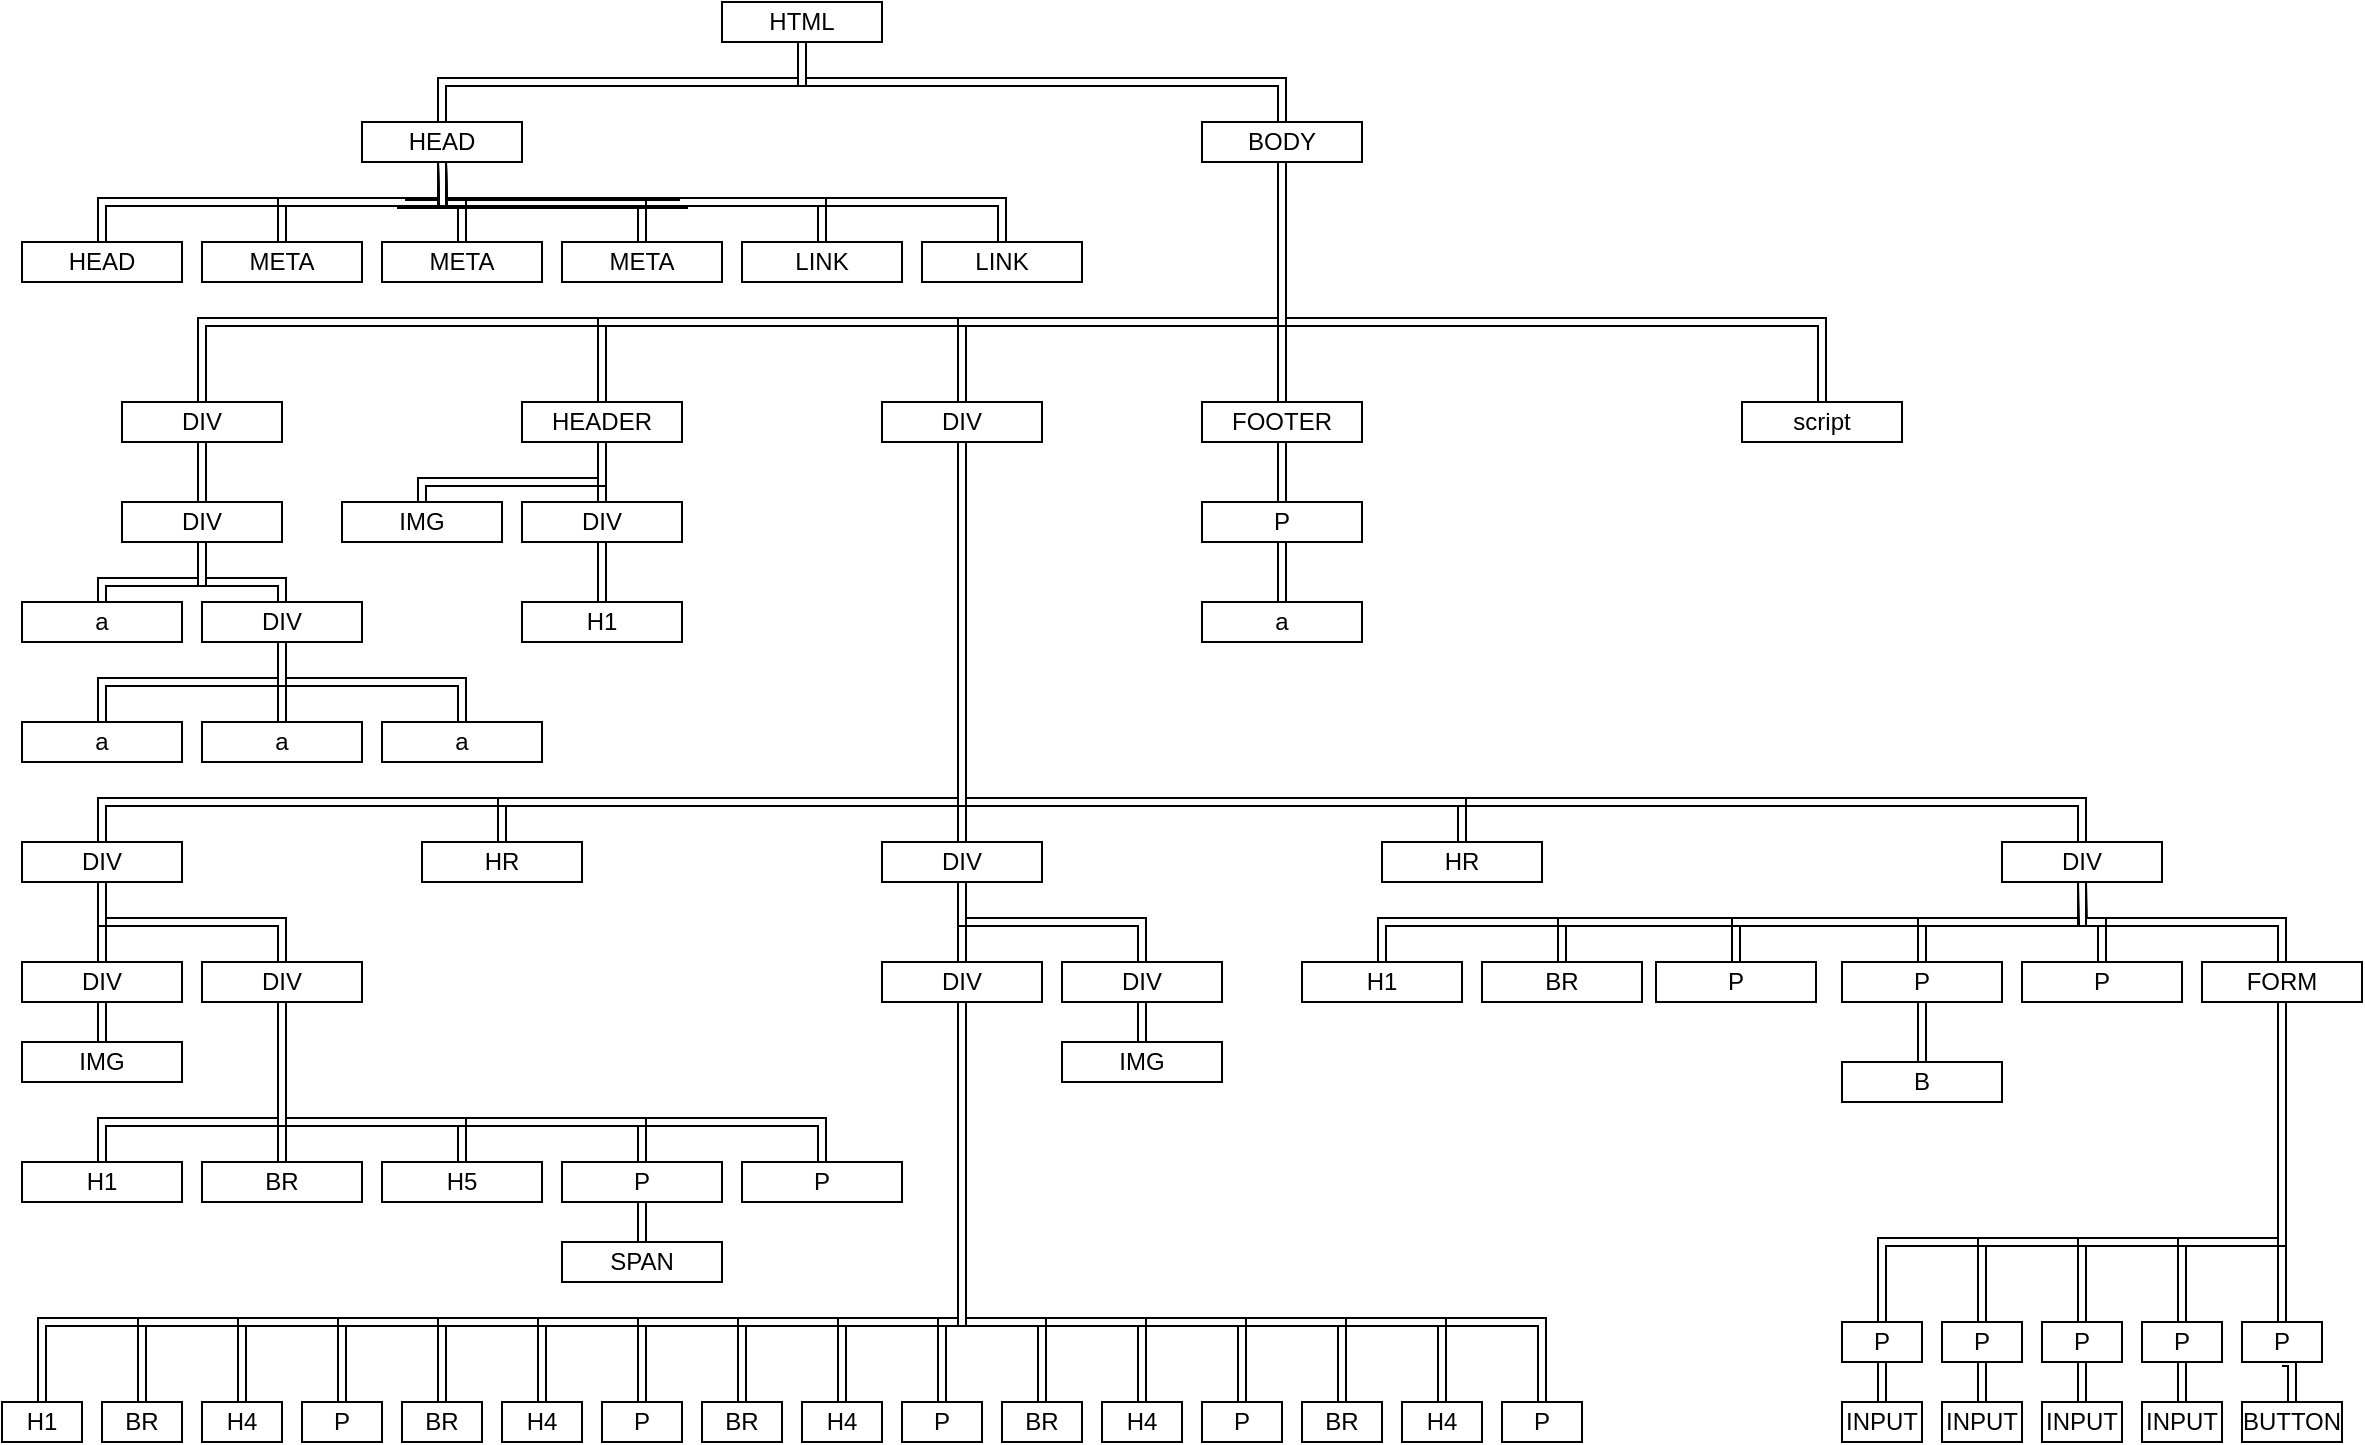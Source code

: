 <mxfile version="20.3.3" type="github">
  <diagram id="prtHgNgQTEPvFCAcTncT" name="Page-1">
    <mxGraphModel dx="1182" dy="732" grid="1" gridSize="10" guides="1" tooltips="1" connect="1" arrows="1" fold="1" page="1" pageScale="1" pageWidth="827" pageHeight="1169" math="0" shadow="0">
      <root>
        <mxCell id="0" />
        <mxCell id="1" parent="0" />
        <mxCell id="AfduvXCLg51XsXEQA9db-1" value="HTML" style="rounded=0;whiteSpace=wrap;html=1;" vertex="1" parent="1">
          <mxGeometry x="360" y="20" width="80" height="20" as="geometry" />
        </mxCell>
        <mxCell id="AfduvXCLg51XsXEQA9db-19" style="edgeStyle=orthogonalEdgeStyle;shape=link;rounded=0;orthogonalLoop=1;jettySize=auto;html=1;exitX=0.5;exitY=1;exitDx=0;exitDy=0;entryX=0.5;entryY=0;entryDx=0;entryDy=0;" edge="1" parent="1" source="AfduvXCLg51XsXEQA9db-2" target="AfduvXCLg51XsXEQA9db-4">
          <mxGeometry relative="1" as="geometry" />
        </mxCell>
        <mxCell id="AfduvXCLg51XsXEQA9db-51" style="edgeStyle=orthogonalEdgeStyle;shape=link;rounded=0;orthogonalLoop=1;jettySize=auto;html=1;exitX=0.5;exitY=0;exitDx=0;exitDy=0;entryX=0.5;entryY=1;entryDx=0;entryDy=0;" edge="1" parent="1" source="AfduvXCLg51XsXEQA9db-2" target="AfduvXCLg51XsXEQA9db-1">
          <mxGeometry relative="1" as="geometry" />
        </mxCell>
        <mxCell id="AfduvXCLg51XsXEQA9db-2" value="HEAD" style="rounded=0;whiteSpace=wrap;html=1;" vertex="1" parent="1">
          <mxGeometry x="180" y="80" width="80" height="20" as="geometry" />
        </mxCell>
        <mxCell id="AfduvXCLg51XsXEQA9db-52" style="edgeStyle=orthogonalEdgeStyle;shape=link;rounded=0;orthogonalLoop=1;jettySize=auto;html=1;entryX=0.5;entryY=1;entryDx=0;entryDy=0;" edge="1" parent="1" source="AfduvXCLg51XsXEQA9db-3" target="AfduvXCLg51XsXEQA9db-1">
          <mxGeometry relative="1" as="geometry">
            <Array as="points">
              <mxPoint x="640" y="60" />
              <mxPoint x="400" y="60" />
            </Array>
          </mxGeometry>
        </mxCell>
        <mxCell id="AfduvXCLg51XsXEQA9db-3" value="BODY" style="rounded=0;whiteSpace=wrap;html=1;" vertex="1" parent="1">
          <mxGeometry x="600" y="80" width="80" height="20" as="geometry" />
        </mxCell>
        <mxCell id="AfduvXCLg51XsXEQA9db-4" value="HEAD" style="rounded=0;whiteSpace=wrap;html=1;" vertex="1" parent="1">
          <mxGeometry x="10" y="140" width="80" height="20" as="geometry" />
        </mxCell>
        <mxCell id="AfduvXCLg51XsXEQA9db-20" style="edgeStyle=orthogonalEdgeStyle;shape=link;rounded=0;orthogonalLoop=1;jettySize=auto;html=1;exitX=0.5;exitY=0;exitDx=0;exitDy=0;" edge="1" parent="1" source="AfduvXCLg51XsXEQA9db-5">
          <mxGeometry relative="1" as="geometry">
            <mxPoint x="220" y="100" as="targetPoint" />
          </mxGeometry>
        </mxCell>
        <mxCell id="AfduvXCLg51XsXEQA9db-5" value="META" style="rounded=0;whiteSpace=wrap;html=1;" vertex="1" parent="1">
          <mxGeometry x="100" y="140" width="80" height="20" as="geometry" />
        </mxCell>
        <mxCell id="AfduvXCLg51XsXEQA9db-21" style="edgeStyle=orthogonalEdgeStyle;shape=link;rounded=0;orthogonalLoop=1;jettySize=auto;html=1;exitX=0.5;exitY=0;exitDx=0;exitDy=0;" edge="1" parent="1" source="AfduvXCLg51XsXEQA9db-6">
          <mxGeometry relative="1" as="geometry">
            <mxPoint x="220" y="100" as="targetPoint" />
          </mxGeometry>
        </mxCell>
        <mxCell id="AfduvXCLg51XsXEQA9db-6" value="META" style="rounded=0;whiteSpace=wrap;html=1;" vertex="1" parent="1">
          <mxGeometry x="190" y="140" width="80" height="20" as="geometry" />
        </mxCell>
        <mxCell id="AfduvXCLg51XsXEQA9db-22" style="edgeStyle=orthogonalEdgeStyle;shape=link;rounded=0;orthogonalLoop=1;jettySize=auto;html=1;entryX=0.5;entryY=1;entryDx=0;entryDy=0;" edge="1" parent="1" source="AfduvXCLg51XsXEQA9db-8" target="AfduvXCLg51XsXEQA9db-2">
          <mxGeometry relative="1" as="geometry">
            <Array as="points">
              <mxPoint x="320" y="120" />
              <mxPoint x="220" y="120" />
            </Array>
          </mxGeometry>
        </mxCell>
        <mxCell id="AfduvXCLg51XsXEQA9db-8" value="META" style="rounded=0;whiteSpace=wrap;html=1;" vertex="1" parent="1">
          <mxGeometry x="280" y="140" width="80" height="20" as="geometry" />
        </mxCell>
        <mxCell id="AfduvXCLg51XsXEQA9db-23" style="edgeStyle=orthogonalEdgeStyle;shape=link;rounded=0;orthogonalLoop=1;jettySize=auto;html=1;" edge="1" parent="1" source="AfduvXCLg51XsXEQA9db-9">
          <mxGeometry relative="1" as="geometry">
            <mxPoint x="220" y="100" as="targetPoint" />
            <Array as="points">
              <mxPoint x="410" y="120" />
              <mxPoint x="220" y="120" />
            </Array>
          </mxGeometry>
        </mxCell>
        <mxCell id="AfduvXCLg51XsXEQA9db-9" value="LINK" style="rounded=0;whiteSpace=wrap;html=1;" vertex="1" parent="1">
          <mxGeometry x="370" y="140" width="80" height="20" as="geometry" />
        </mxCell>
        <mxCell id="AfduvXCLg51XsXEQA9db-24" style="edgeStyle=orthogonalEdgeStyle;shape=link;rounded=0;orthogonalLoop=1;jettySize=auto;html=1;exitX=0.5;exitY=0;exitDx=0;exitDy=0;" edge="1" parent="1" source="AfduvXCLg51XsXEQA9db-10">
          <mxGeometry relative="1" as="geometry">
            <mxPoint x="220" y="100" as="targetPoint" />
          </mxGeometry>
        </mxCell>
        <mxCell id="AfduvXCLg51XsXEQA9db-10" value="LINK" style="rounded=0;whiteSpace=wrap;html=1;" vertex="1" parent="1">
          <mxGeometry x="460" y="140" width="80" height="20" as="geometry" />
        </mxCell>
        <mxCell id="AfduvXCLg51XsXEQA9db-35" style="edgeStyle=orthogonalEdgeStyle;shape=link;rounded=0;orthogonalLoop=1;jettySize=auto;html=1;" edge="1" parent="1" source="AfduvXCLg51XsXEQA9db-25" target="AfduvXCLg51XsXEQA9db-30">
          <mxGeometry relative="1" as="geometry" />
        </mxCell>
        <mxCell id="AfduvXCLg51XsXEQA9db-41" style="edgeStyle=orthogonalEdgeStyle;shape=link;rounded=0;orthogonalLoop=1;jettySize=auto;html=1;exitX=0.5;exitY=0;exitDx=0;exitDy=0;entryX=0.5;entryY=1;entryDx=0;entryDy=0;" edge="1" parent="1" source="AfduvXCLg51XsXEQA9db-25" target="AfduvXCLg51XsXEQA9db-3">
          <mxGeometry relative="1" as="geometry">
            <Array as="points">
              <mxPoint x="100" y="180" />
              <mxPoint x="640" y="180" />
            </Array>
          </mxGeometry>
        </mxCell>
        <mxCell id="AfduvXCLg51XsXEQA9db-25" value="DIV" style="rounded=0;whiteSpace=wrap;html=1;" vertex="1" parent="1">
          <mxGeometry x="60" y="220" width="80" height="20" as="geometry" />
        </mxCell>
        <mxCell id="AfduvXCLg51XsXEQA9db-47" style="edgeStyle=orthogonalEdgeStyle;shape=link;rounded=0;orthogonalLoop=1;jettySize=auto;html=1;" edge="1" parent="1" source="AfduvXCLg51XsXEQA9db-26" target="AfduvXCLg51XsXEQA9db-43">
          <mxGeometry relative="1" as="geometry" />
        </mxCell>
        <mxCell id="AfduvXCLg51XsXEQA9db-50" style="edgeStyle=orthogonalEdgeStyle;shape=link;rounded=0;orthogonalLoop=1;jettySize=auto;html=1;entryX=0.5;entryY=1;entryDx=0;entryDy=0;" edge="1" parent="1" source="AfduvXCLg51XsXEQA9db-26" target="AfduvXCLg51XsXEQA9db-3">
          <mxGeometry relative="1" as="geometry">
            <Array as="points">
              <mxPoint x="300" y="180" />
              <mxPoint x="640" y="180" />
            </Array>
          </mxGeometry>
        </mxCell>
        <mxCell id="AfduvXCLg51XsXEQA9db-26" value="HEADER" style="rounded=0;whiteSpace=wrap;html=1;" vertex="1" parent="1">
          <mxGeometry x="260" y="220" width="80" height="20" as="geometry" />
        </mxCell>
        <mxCell id="AfduvXCLg51XsXEQA9db-66" style="edgeStyle=orthogonalEdgeStyle;shape=link;rounded=0;orthogonalLoop=1;jettySize=auto;html=1;entryX=0.5;entryY=1;entryDx=0;entryDy=0;" edge="1" parent="1" source="AfduvXCLg51XsXEQA9db-27" target="AfduvXCLg51XsXEQA9db-3">
          <mxGeometry relative="1" as="geometry">
            <Array as="points">
              <mxPoint x="480" y="180" />
              <mxPoint x="640" y="180" />
            </Array>
          </mxGeometry>
        </mxCell>
        <mxCell id="AfduvXCLg51XsXEQA9db-27" value="DIV" style="rounded=0;whiteSpace=wrap;html=1;" vertex="1" parent="1">
          <mxGeometry x="440" y="220" width="80" height="20" as="geometry" />
        </mxCell>
        <mxCell id="AfduvXCLg51XsXEQA9db-61" value="" style="edgeStyle=orthogonalEdgeStyle;shape=link;rounded=0;orthogonalLoop=1;jettySize=auto;html=1;entryX=0.5;entryY=0;entryDx=0;entryDy=0;" edge="1" parent="1" source="AfduvXCLg51XsXEQA9db-28" target="AfduvXCLg51XsXEQA9db-55">
          <mxGeometry relative="1" as="geometry" />
        </mxCell>
        <mxCell id="AfduvXCLg51XsXEQA9db-64" style="edgeStyle=orthogonalEdgeStyle;shape=link;rounded=0;orthogonalLoop=1;jettySize=auto;html=1;exitX=0.5;exitY=0;exitDx=0;exitDy=0;entryX=0.5;entryY=1;entryDx=0;entryDy=0;" edge="1" parent="1" source="AfduvXCLg51XsXEQA9db-28" target="AfduvXCLg51XsXEQA9db-3">
          <mxGeometry relative="1" as="geometry">
            <Array as="points">
              <mxPoint x="640" y="200" />
              <mxPoint x="640" y="200" />
            </Array>
          </mxGeometry>
        </mxCell>
        <mxCell id="AfduvXCLg51XsXEQA9db-28" value="FOOTER" style="rounded=0;whiteSpace=wrap;html=1;" vertex="1" parent="1">
          <mxGeometry x="600" y="220" width="80" height="20" as="geometry" />
        </mxCell>
        <mxCell id="AfduvXCLg51XsXEQA9db-29" value="a" style="rounded=0;whiteSpace=wrap;html=1;" vertex="1" parent="1">
          <mxGeometry x="10" y="320" width="80" height="20" as="geometry" />
        </mxCell>
        <mxCell id="AfduvXCLg51XsXEQA9db-36" style="edgeStyle=orthogonalEdgeStyle;shape=link;rounded=0;orthogonalLoop=1;jettySize=auto;html=1;entryX=0.5;entryY=0;entryDx=0;entryDy=0;" edge="1" parent="1" source="AfduvXCLg51XsXEQA9db-30" target="AfduvXCLg51XsXEQA9db-29">
          <mxGeometry relative="1" as="geometry" />
        </mxCell>
        <mxCell id="AfduvXCLg51XsXEQA9db-30" value="DIV" style="rounded=0;whiteSpace=wrap;html=1;" vertex="1" parent="1">
          <mxGeometry x="60" y="270" width="80" height="20" as="geometry" />
        </mxCell>
        <mxCell id="AfduvXCLg51XsXEQA9db-39" style="edgeStyle=orthogonalEdgeStyle;shape=link;rounded=0;orthogonalLoop=1;jettySize=auto;html=1;exitX=0.5;exitY=0;exitDx=0;exitDy=0;entryX=0.5;entryY=1;entryDx=0;entryDy=0;" edge="1" parent="1" source="AfduvXCLg51XsXEQA9db-31" target="AfduvXCLg51XsXEQA9db-32">
          <mxGeometry relative="1" as="geometry" />
        </mxCell>
        <mxCell id="AfduvXCLg51XsXEQA9db-31" value="a" style="rounded=0;whiteSpace=wrap;html=1;" vertex="1" parent="1">
          <mxGeometry x="10" y="380" width="80" height="20" as="geometry" />
        </mxCell>
        <mxCell id="AfduvXCLg51XsXEQA9db-37" style="edgeStyle=orthogonalEdgeStyle;shape=link;rounded=0;orthogonalLoop=1;jettySize=auto;html=1;exitX=0.5;exitY=0;exitDx=0;exitDy=0;entryX=0.5;entryY=1;entryDx=0;entryDy=0;" edge="1" parent="1" source="AfduvXCLg51XsXEQA9db-32" target="AfduvXCLg51XsXEQA9db-30">
          <mxGeometry relative="1" as="geometry">
            <Array as="points">
              <mxPoint x="140" y="310" />
              <mxPoint x="100" y="310" />
            </Array>
          </mxGeometry>
        </mxCell>
        <mxCell id="AfduvXCLg51XsXEQA9db-38" style="edgeStyle=orthogonalEdgeStyle;shape=link;rounded=0;orthogonalLoop=1;jettySize=auto;html=1;exitX=0.5;exitY=1;exitDx=0;exitDy=0;entryX=0.5;entryY=0;entryDx=0;entryDy=0;" edge="1" parent="1" source="AfduvXCLg51XsXEQA9db-32" target="AfduvXCLg51XsXEQA9db-34">
          <mxGeometry relative="1" as="geometry" />
        </mxCell>
        <mxCell id="AfduvXCLg51XsXEQA9db-32" value="DIV" style="rounded=0;whiteSpace=wrap;html=1;" vertex="1" parent="1">
          <mxGeometry x="100" y="320" width="80" height="20" as="geometry" />
        </mxCell>
        <mxCell id="AfduvXCLg51XsXEQA9db-40" style="edgeStyle=orthogonalEdgeStyle;shape=link;rounded=0;orthogonalLoop=1;jettySize=auto;html=1;entryX=0.5;entryY=1;entryDx=0;entryDy=0;" edge="1" parent="1" source="AfduvXCLg51XsXEQA9db-33" target="AfduvXCLg51XsXEQA9db-32">
          <mxGeometry relative="1" as="geometry">
            <Array as="points">
              <mxPoint x="230" y="360" />
              <mxPoint x="140" y="360" />
            </Array>
          </mxGeometry>
        </mxCell>
        <mxCell id="AfduvXCLg51XsXEQA9db-33" value="a" style="rounded=0;whiteSpace=wrap;html=1;" vertex="1" parent="1">
          <mxGeometry x="190" y="380" width="80" height="20" as="geometry" />
        </mxCell>
        <mxCell id="AfduvXCLg51XsXEQA9db-34" value="a" style="rounded=0;whiteSpace=wrap;html=1;" vertex="1" parent="1">
          <mxGeometry x="100" y="380" width="80" height="20" as="geometry" />
        </mxCell>
        <mxCell id="AfduvXCLg51XsXEQA9db-48" style="edgeStyle=orthogonalEdgeStyle;shape=link;rounded=0;orthogonalLoop=1;jettySize=auto;html=1;entryX=0.5;entryY=1;entryDx=0;entryDy=0;" edge="1" parent="1" source="AfduvXCLg51XsXEQA9db-42" target="AfduvXCLg51XsXEQA9db-26">
          <mxGeometry relative="1" as="geometry">
            <Array as="points">
              <mxPoint x="210" y="260" />
              <mxPoint x="300" y="260" />
            </Array>
          </mxGeometry>
        </mxCell>
        <mxCell id="AfduvXCLg51XsXEQA9db-42" value="IMG" style="rounded=0;whiteSpace=wrap;html=1;" vertex="1" parent="1">
          <mxGeometry x="170" y="270" width="80" height="20" as="geometry" />
        </mxCell>
        <mxCell id="AfduvXCLg51XsXEQA9db-49" style="edgeStyle=orthogonalEdgeStyle;shape=link;rounded=0;orthogonalLoop=1;jettySize=auto;html=1;" edge="1" parent="1" source="AfduvXCLg51XsXEQA9db-43" target="AfduvXCLg51XsXEQA9db-44">
          <mxGeometry relative="1" as="geometry" />
        </mxCell>
        <mxCell id="AfduvXCLg51XsXEQA9db-43" value="DIV" style="rounded=0;whiteSpace=wrap;html=1;" vertex="1" parent="1">
          <mxGeometry x="260" y="270" width="80" height="20" as="geometry" />
        </mxCell>
        <mxCell id="AfduvXCLg51XsXEQA9db-44" value="H1" style="rounded=0;whiteSpace=wrap;html=1;" vertex="1" parent="1">
          <mxGeometry x="260" y="320" width="80" height="20" as="geometry" />
        </mxCell>
        <mxCell id="AfduvXCLg51XsXEQA9db-78" style="edgeStyle=orthogonalEdgeStyle;shape=link;rounded=0;orthogonalLoop=1;jettySize=auto;html=1;entryX=0.5;entryY=0;entryDx=0;entryDy=0;" edge="1" parent="1" source="AfduvXCLg51XsXEQA9db-53" target="AfduvXCLg51XsXEQA9db-70">
          <mxGeometry relative="1" as="geometry" />
        </mxCell>
        <mxCell id="AfduvXCLg51XsXEQA9db-85" style="edgeStyle=orthogonalEdgeStyle;shape=link;rounded=0;orthogonalLoop=1;jettySize=auto;html=1;exitX=0.5;exitY=0;exitDx=0;exitDy=0;entryX=0.5;entryY=1;entryDx=0;entryDy=0;" edge="1" parent="1" source="AfduvXCLg51XsXEQA9db-53" target="AfduvXCLg51XsXEQA9db-27">
          <mxGeometry relative="1" as="geometry">
            <Array as="points">
              <mxPoint x="50" y="420" />
              <mxPoint x="480" y="420" />
            </Array>
          </mxGeometry>
        </mxCell>
        <mxCell id="AfduvXCLg51XsXEQA9db-53" value="DIV" style="rounded=0;whiteSpace=wrap;html=1;" vertex="1" parent="1">
          <mxGeometry x="10" y="440" width="80" height="20" as="geometry" />
        </mxCell>
        <mxCell id="AfduvXCLg51XsXEQA9db-93" style="edgeStyle=orthogonalEdgeStyle;shape=link;rounded=0;orthogonalLoop=1;jettySize=auto;html=1;entryX=0.5;entryY=1;entryDx=0;entryDy=0;" edge="1" parent="1" source="AfduvXCLg51XsXEQA9db-54" target="AfduvXCLg51XsXEQA9db-27">
          <mxGeometry relative="1" as="geometry">
            <Array as="points">
              <mxPoint x="480" y="340" />
              <mxPoint x="480" y="340" />
            </Array>
          </mxGeometry>
        </mxCell>
        <mxCell id="AfduvXCLg51XsXEQA9db-141" style="edgeStyle=orthogonalEdgeStyle;shape=link;rounded=0;orthogonalLoop=1;jettySize=auto;html=1;exitX=0.5;exitY=1;exitDx=0;exitDy=0;entryX=0.5;entryY=0;entryDx=0;entryDy=0;" edge="1" parent="1" source="AfduvXCLg51XsXEQA9db-54" target="AfduvXCLg51XsXEQA9db-100">
          <mxGeometry relative="1" as="geometry" />
        </mxCell>
        <mxCell id="AfduvXCLg51XsXEQA9db-54" value="DIV" style="rounded=0;whiteSpace=wrap;html=1;" vertex="1" parent="1">
          <mxGeometry x="440" y="440" width="80" height="20" as="geometry" />
        </mxCell>
        <mxCell id="AfduvXCLg51XsXEQA9db-63" style="edgeStyle=orthogonalEdgeStyle;shape=link;rounded=0;orthogonalLoop=1;jettySize=auto;html=1;entryX=0.5;entryY=0;entryDx=0;entryDy=0;" edge="1" parent="1" source="AfduvXCLg51XsXEQA9db-55" target="AfduvXCLg51XsXEQA9db-56">
          <mxGeometry relative="1" as="geometry" />
        </mxCell>
        <mxCell id="AfduvXCLg51XsXEQA9db-55" value="P" style="rounded=0;whiteSpace=wrap;html=1;" vertex="1" parent="1">
          <mxGeometry x="600" y="270" width="80" height="20" as="geometry" />
        </mxCell>
        <mxCell id="AfduvXCLg51XsXEQA9db-56" value="a" style="rounded=0;whiteSpace=wrap;html=1;" vertex="1" parent="1">
          <mxGeometry x="600" y="320" width="80" height="20" as="geometry" />
        </mxCell>
        <mxCell id="AfduvXCLg51XsXEQA9db-65" style="edgeStyle=orthogonalEdgeStyle;shape=link;rounded=0;orthogonalLoop=1;jettySize=auto;html=1;exitX=0.5;exitY=0;exitDx=0;exitDy=0;entryX=0.5;entryY=1;entryDx=0;entryDy=0;" edge="1" parent="1" source="AfduvXCLg51XsXEQA9db-57" target="AfduvXCLg51XsXEQA9db-3">
          <mxGeometry relative="1" as="geometry">
            <Array as="points">
              <mxPoint x="910" y="180" />
              <mxPoint x="640" y="180" />
            </Array>
          </mxGeometry>
        </mxCell>
        <mxCell id="AfduvXCLg51XsXEQA9db-57" value="script" style="rounded=0;whiteSpace=wrap;html=1;" vertex="1" parent="1">
          <mxGeometry x="870" y="220" width="80" height="20" as="geometry" />
        </mxCell>
        <mxCell id="AfduvXCLg51XsXEQA9db-121" style="edgeStyle=orthogonalEdgeStyle;shape=link;rounded=0;orthogonalLoop=1;jettySize=auto;html=1;entryX=0.5;entryY=1;entryDx=0;entryDy=0;" edge="1" parent="1" source="AfduvXCLg51XsXEQA9db-67" target="AfduvXCLg51XsXEQA9db-27">
          <mxGeometry relative="1" as="geometry">
            <Array as="points">
              <mxPoint x="1040" y="420" />
              <mxPoint x="480" y="420" />
            </Array>
          </mxGeometry>
        </mxCell>
        <mxCell id="AfduvXCLg51XsXEQA9db-67" value="DIV" style="rounded=0;whiteSpace=wrap;html=1;" vertex="1" parent="1">
          <mxGeometry x="1000" y="440" width="80" height="20" as="geometry" />
        </mxCell>
        <mxCell id="AfduvXCLg51XsXEQA9db-120" style="edgeStyle=orthogonalEdgeStyle;shape=link;rounded=0;orthogonalLoop=1;jettySize=auto;html=1;entryX=0.5;entryY=1;entryDx=0;entryDy=0;" edge="1" parent="1" source="AfduvXCLg51XsXEQA9db-68" target="AfduvXCLg51XsXEQA9db-27">
          <mxGeometry relative="1" as="geometry">
            <Array as="points">
              <mxPoint x="730" y="420" />
              <mxPoint x="480" y="420" />
            </Array>
          </mxGeometry>
        </mxCell>
        <mxCell id="AfduvXCLg51XsXEQA9db-68" value="HR" style="rounded=0;whiteSpace=wrap;html=1;" vertex="1" parent="1">
          <mxGeometry x="690" y="440" width="80" height="20" as="geometry" />
        </mxCell>
        <mxCell id="AfduvXCLg51XsXEQA9db-92" style="edgeStyle=orthogonalEdgeStyle;shape=link;rounded=0;orthogonalLoop=1;jettySize=auto;html=1;entryX=0.5;entryY=1;entryDx=0;entryDy=0;" edge="1" parent="1" source="AfduvXCLg51XsXEQA9db-69" target="AfduvXCLg51XsXEQA9db-27">
          <mxGeometry relative="1" as="geometry">
            <Array as="points">
              <mxPoint x="250" y="420" />
              <mxPoint x="480" y="420" />
            </Array>
          </mxGeometry>
        </mxCell>
        <mxCell id="AfduvXCLg51XsXEQA9db-69" value="HR" style="rounded=0;whiteSpace=wrap;html=1;" vertex="1" parent="1">
          <mxGeometry x="210" y="440" width="80" height="20" as="geometry" />
        </mxCell>
        <mxCell id="AfduvXCLg51XsXEQA9db-79" style="edgeStyle=orthogonalEdgeStyle;shape=link;rounded=0;orthogonalLoop=1;jettySize=auto;html=1;entryX=0.5;entryY=0;entryDx=0;entryDy=0;" edge="1" parent="1" source="AfduvXCLg51XsXEQA9db-70" target="AfduvXCLg51XsXEQA9db-75">
          <mxGeometry relative="1" as="geometry" />
        </mxCell>
        <mxCell id="AfduvXCLg51XsXEQA9db-70" value="DIV" style="rounded=0;whiteSpace=wrap;html=1;" vertex="1" parent="1">
          <mxGeometry x="10" y="500" width="80" height="20" as="geometry" />
        </mxCell>
        <mxCell id="AfduvXCLg51XsXEQA9db-82" style="edgeStyle=orthogonalEdgeStyle;shape=link;rounded=0;orthogonalLoop=1;jettySize=auto;html=1;exitX=0.5;exitY=0;exitDx=0;exitDy=0;entryX=0.5;entryY=1;entryDx=0;entryDy=0;" edge="1" parent="1" source="AfduvXCLg51XsXEQA9db-71" target="AfduvXCLg51XsXEQA9db-53">
          <mxGeometry relative="1" as="geometry" />
        </mxCell>
        <mxCell id="AfduvXCLg51XsXEQA9db-71" value="DIV" style="rounded=0;whiteSpace=wrap;html=1;" vertex="1" parent="1">
          <mxGeometry x="100" y="500" width="80" height="20" as="geometry" />
        </mxCell>
        <mxCell id="AfduvXCLg51XsXEQA9db-87" style="edgeStyle=orthogonalEdgeStyle;shape=link;rounded=0;orthogonalLoop=1;jettySize=auto;html=1;exitX=0.5;exitY=0;exitDx=0;exitDy=0;entryX=0.5;entryY=1;entryDx=0;entryDy=0;" edge="1" parent="1" source="AfduvXCLg51XsXEQA9db-72" target="AfduvXCLg51XsXEQA9db-71">
          <mxGeometry relative="1" as="geometry" />
        </mxCell>
        <mxCell id="AfduvXCLg51XsXEQA9db-72" value="BR" style="rounded=0;whiteSpace=wrap;html=1;" vertex="1" parent="1">
          <mxGeometry x="100" y="600" width="80" height="20" as="geometry" />
        </mxCell>
        <mxCell id="AfduvXCLg51XsXEQA9db-88" style="edgeStyle=orthogonalEdgeStyle;shape=link;rounded=0;orthogonalLoop=1;jettySize=auto;html=1;" edge="1" parent="1" source="AfduvXCLg51XsXEQA9db-73">
          <mxGeometry relative="1" as="geometry">
            <mxPoint x="140" y="520" as="targetPoint" />
            <Array as="points">
              <mxPoint x="230" y="580" />
              <mxPoint x="140" y="580" />
            </Array>
          </mxGeometry>
        </mxCell>
        <mxCell id="AfduvXCLg51XsXEQA9db-73" value="H5" style="rounded=0;whiteSpace=wrap;html=1;" vertex="1" parent="1">
          <mxGeometry x="190" y="600" width="80" height="20" as="geometry" />
        </mxCell>
        <mxCell id="AfduvXCLg51XsXEQA9db-89" style="edgeStyle=orthogonalEdgeStyle;shape=link;rounded=0;orthogonalLoop=1;jettySize=auto;html=1;" edge="1" parent="1" source="AfduvXCLg51XsXEQA9db-74">
          <mxGeometry relative="1" as="geometry">
            <mxPoint x="140" y="520" as="targetPoint" />
            <Array as="points">
              <mxPoint x="320" y="580" />
              <mxPoint x="140" y="580" />
            </Array>
          </mxGeometry>
        </mxCell>
        <mxCell id="AfduvXCLg51XsXEQA9db-91" style="edgeStyle=orthogonalEdgeStyle;shape=link;rounded=0;orthogonalLoop=1;jettySize=auto;html=1;exitX=0.5;exitY=1;exitDx=0;exitDy=0;entryX=0.5;entryY=0;entryDx=0;entryDy=0;" edge="1" parent="1" source="AfduvXCLg51XsXEQA9db-74" target="AfduvXCLg51XsXEQA9db-84">
          <mxGeometry relative="1" as="geometry" />
        </mxCell>
        <mxCell id="AfduvXCLg51XsXEQA9db-74" value="P" style="rounded=0;whiteSpace=wrap;html=1;" vertex="1" parent="1">
          <mxGeometry x="280" y="600" width="80" height="20" as="geometry" />
        </mxCell>
        <mxCell id="AfduvXCLg51XsXEQA9db-75" value="IMG&lt;span style=&quot;color: rgba(0, 0, 0, 0); font-family: monospace; font-size: 0px; text-align: start;&quot;&gt;%3CmxGraphModel%3E%3Croot%3E%3CmxCell%20id%3D%220%22%2F%3E%3CmxCell%20id%3D%221%22%20parent%3D%220%22%2F%3E%3CmxCell%20id%3D%222%22%20value%3D%22DIV%22%20style%3D%22rounded%3D0%3BwhiteSpace%3Dwrap%3Bhtml%3D1%3B%22%20vertex%3D%221%22%20parent%3D%221%22%3E%3CmxGeometry%20x%3D%2210%22%20y%3D%22520%22%20width%3D%2280%22%20height%3D%2220%22%20as%3D%22geometry%22%2F%3E%3C%2FmxCell%3E%3C%2Froot%3E%3C%2FmxGraphModel%3E&lt;/span&gt;" style="rounded=0;whiteSpace=wrap;html=1;" vertex="1" parent="1">
          <mxGeometry x="10" y="540" width="80" height="20" as="geometry" />
        </mxCell>
        <mxCell id="AfduvXCLg51XsXEQA9db-86" style="edgeStyle=orthogonalEdgeStyle;shape=link;rounded=0;orthogonalLoop=1;jettySize=auto;html=1;entryX=0.5;entryY=1;entryDx=0;entryDy=0;" edge="1" parent="1" source="AfduvXCLg51XsXEQA9db-76" target="AfduvXCLg51XsXEQA9db-71">
          <mxGeometry relative="1" as="geometry">
            <Array as="points">
              <mxPoint x="50" y="580" />
              <mxPoint x="140" y="580" />
            </Array>
          </mxGeometry>
        </mxCell>
        <mxCell id="AfduvXCLg51XsXEQA9db-76" value="H1" style="rounded=0;whiteSpace=wrap;html=1;" vertex="1" parent="1">
          <mxGeometry x="10" y="600" width="80" height="20" as="geometry" />
        </mxCell>
        <mxCell id="AfduvXCLg51XsXEQA9db-81" style="edgeStyle=orthogonalEdgeStyle;shape=link;rounded=0;orthogonalLoop=1;jettySize=auto;html=1;exitX=0.5;exitY=1;exitDx=0;exitDy=0;" edge="1" parent="1" source="AfduvXCLg51XsXEQA9db-71" target="AfduvXCLg51XsXEQA9db-71">
          <mxGeometry relative="1" as="geometry" />
        </mxCell>
        <mxCell id="AfduvXCLg51XsXEQA9db-90" style="edgeStyle=orthogonalEdgeStyle;shape=link;rounded=0;orthogonalLoop=1;jettySize=auto;html=1;entryX=0.5;entryY=1;entryDx=0;entryDy=0;" edge="1" parent="1" source="AfduvXCLg51XsXEQA9db-83" target="AfduvXCLg51XsXEQA9db-71">
          <mxGeometry relative="1" as="geometry">
            <Array as="points">
              <mxPoint x="410" y="580" />
              <mxPoint x="140" y="580" />
            </Array>
          </mxGeometry>
        </mxCell>
        <mxCell id="AfduvXCLg51XsXEQA9db-83" value="P" style="rounded=0;whiteSpace=wrap;html=1;" vertex="1" parent="1">
          <mxGeometry x="370" y="600" width="80" height="20" as="geometry" />
        </mxCell>
        <mxCell id="AfduvXCLg51XsXEQA9db-84" value="SPAN" style="rounded=0;whiteSpace=wrap;html=1;" vertex="1" parent="1">
          <mxGeometry x="280" y="640" width="80" height="20" as="geometry" />
        </mxCell>
        <mxCell id="AfduvXCLg51XsXEQA9db-123" style="edgeStyle=orthogonalEdgeStyle;shape=link;rounded=0;orthogonalLoop=1;jettySize=auto;html=1;exitX=0.5;exitY=0;exitDx=0;exitDy=0;entryX=0.5;entryY=1;entryDx=0;entryDy=0;" edge="1" parent="1" source="AfduvXCLg51XsXEQA9db-94" target="AfduvXCLg51XsXEQA9db-100">
          <mxGeometry relative="1" as="geometry">
            <Array as="points">
              <mxPoint x="20" y="680" />
              <mxPoint x="480" y="680" />
            </Array>
          </mxGeometry>
        </mxCell>
        <mxCell id="AfduvXCLg51XsXEQA9db-94" value="H1" style="rounded=0;whiteSpace=wrap;html=1;" vertex="1" parent="1">
          <mxGeometry y="720" width="40" height="20" as="geometry" />
        </mxCell>
        <mxCell id="AfduvXCLg51XsXEQA9db-142" style="edgeStyle=orthogonalEdgeStyle;shape=link;rounded=0;orthogonalLoop=1;jettySize=auto;html=1;entryX=0.5;entryY=1;entryDx=0;entryDy=0;" edge="1" parent="1" source="AfduvXCLg51XsXEQA9db-99" target="AfduvXCLg51XsXEQA9db-54">
          <mxGeometry relative="1" as="geometry">
            <Array as="points">
              <mxPoint x="570" y="480" />
              <mxPoint x="480" y="480" />
            </Array>
          </mxGeometry>
        </mxCell>
        <mxCell id="AfduvXCLg51XsXEQA9db-99" value="DIV" style="rounded=0;whiteSpace=wrap;html=1;" vertex="1" parent="1">
          <mxGeometry x="530" y="500" width="80" height="20" as="geometry" />
        </mxCell>
        <mxCell id="AfduvXCLg51XsXEQA9db-100" value="DIV" style="rounded=0;whiteSpace=wrap;html=1;" vertex="1" parent="1">
          <mxGeometry x="440" y="500" width="80" height="20" as="geometry" />
        </mxCell>
        <mxCell id="AfduvXCLg51XsXEQA9db-140" style="edgeStyle=orthogonalEdgeStyle;shape=link;rounded=0;orthogonalLoop=1;jettySize=auto;html=1;exitX=0.5;exitY=0;exitDx=0;exitDy=0;entryX=0.5;entryY=1;entryDx=0;entryDy=0;" edge="1" parent="1" source="AfduvXCLg51XsXEQA9db-101" target="AfduvXCLg51XsXEQA9db-99">
          <mxGeometry relative="1" as="geometry" />
        </mxCell>
        <mxCell id="AfduvXCLg51XsXEQA9db-101" value="IMG" style="rounded=0;whiteSpace=wrap;html=1;" vertex="1" parent="1">
          <mxGeometry x="530" y="540" width="80" height="20" as="geometry" />
        </mxCell>
        <mxCell id="AfduvXCLg51XsXEQA9db-138" style="edgeStyle=orthogonalEdgeStyle;shape=link;rounded=0;orthogonalLoop=1;jettySize=auto;html=1;" edge="1" parent="1" source="AfduvXCLg51XsXEQA9db-102">
          <mxGeometry relative="1" as="geometry">
            <mxPoint x="480" y="520" as="targetPoint" />
            <Array as="points">
              <mxPoint x="720" y="680" />
              <mxPoint x="480" y="680" />
            </Array>
          </mxGeometry>
        </mxCell>
        <mxCell id="AfduvXCLg51XsXEQA9db-102" value="H4" style="rounded=0;whiteSpace=wrap;html=1;" vertex="1" parent="1">
          <mxGeometry x="700" y="720" width="40" height="20" as="geometry" />
        </mxCell>
        <mxCell id="AfduvXCLg51XsXEQA9db-124" style="edgeStyle=orthogonalEdgeStyle;shape=link;rounded=0;orthogonalLoop=1;jettySize=auto;html=1;exitX=0.5;exitY=0;exitDx=0;exitDy=0;entryX=0.5;entryY=1;entryDx=0;entryDy=0;" edge="1" parent="1" source="AfduvXCLg51XsXEQA9db-103" target="AfduvXCLg51XsXEQA9db-100">
          <mxGeometry relative="1" as="geometry">
            <mxPoint x="70" y="680" as="targetPoint" />
            <Array as="points">
              <mxPoint x="70" y="680" />
              <mxPoint x="480" y="680" />
            </Array>
          </mxGeometry>
        </mxCell>
        <mxCell id="AfduvXCLg51XsXEQA9db-103" value="BR" style="rounded=0;whiteSpace=wrap;html=1;" vertex="1" parent="1">
          <mxGeometry x="50" y="720" width="40" height="20" as="geometry" />
        </mxCell>
        <mxCell id="AfduvXCLg51XsXEQA9db-125" style="edgeStyle=orthogonalEdgeStyle;shape=link;rounded=0;orthogonalLoop=1;jettySize=auto;html=1;" edge="1" parent="1" source="AfduvXCLg51XsXEQA9db-104">
          <mxGeometry relative="1" as="geometry">
            <mxPoint x="480" y="520" as="targetPoint" />
            <Array as="points">
              <mxPoint x="120" y="680" />
              <mxPoint x="480" y="680" />
            </Array>
          </mxGeometry>
        </mxCell>
        <mxCell id="AfduvXCLg51XsXEQA9db-104" value="H4" style="rounded=0;whiteSpace=wrap;html=1;" vertex="1" parent="1">
          <mxGeometry x="100" y="720" width="40" height="20" as="geometry" />
        </mxCell>
        <mxCell id="AfduvXCLg51XsXEQA9db-126" style="edgeStyle=orthogonalEdgeStyle;shape=link;rounded=0;orthogonalLoop=1;jettySize=auto;html=1;exitX=0.5;exitY=0;exitDx=0;exitDy=0;" edge="1" parent="1" source="AfduvXCLg51XsXEQA9db-105">
          <mxGeometry relative="1" as="geometry">
            <mxPoint x="480" y="520" as="targetPoint" />
            <Array as="points">
              <mxPoint x="170" y="680" />
              <mxPoint x="480" y="680" />
            </Array>
          </mxGeometry>
        </mxCell>
        <mxCell id="AfduvXCLg51XsXEQA9db-105" value="P" style="rounded=0;whiteSpace=wrap;html=1;" vertex="1" parent="1">
          <mxGeometry x="150" y="720" width="40" height="20" as="geometry" />
        </mxCell>
        <mxCell id="AfduvXCLg51XsXEQA9db-127" style="edgeStyle=orthogonalEdgeStyle;shape=link;rounded=0;orthogonalLoop=1;jettySize=auto;html=1;exitX=0.5;exitY=0;exitDx=0;exitDy=0;" edge="1" parent="1" source="AfduvXCLg51XsXEQA9db-106">
          <mxGeometry relative="1" as="geometry">
            <mxPoint x="480" y="520" as="targetPoint" />
            <Array as="points">
              <mxPoint x="220" y="680" />
              <mxPoint x="480" y="680" />
            </Array>
          </mxGeometry>
        </mxCell>
        <mxCell id="AfduvXCLg51XsXEQA9db-106" value="BR" style="rounded=0;whiteSpace=wrap;html=1;" vertex="1" parent="1">
          <mxGeometry x="200" y="720" width="40" height="20" as="geometry" />
        </mxCell>
        <mxCell id="AfduvXCLg51XsXEQA9db-128" style="edgeStyle=orthogonalEdgeStyle;shape=link;rounded=0;orthogonalLoop=1;jettySize=auto;html=1;" edge="1" parent="1" source="AfduvXCLg51XsXEQA9db-107">
          <mxGeometry relative="1" as="geometry">
            <mxPoint x="480" y="520" as="targetPoint" />
            <Array as="points">
              <mxPoint x="270" y="680" />
              <mxPoint x="480" y="680" />
            </Array>
          </mxGeometry>
        </mxCell>
        <mxCell id="AfduvXCLg51XsXEQA9db-107" value="H4" style="rounded=0;whiteSpace=wrap;html=1;" vertex="1" parent="1">
          <mxGeometry x="250" y="720" width="40" height="20" as="geometry" />
        </mxCell>
        <mxCell id="AfduvXCLg51XsXEQA9db-129" style="edgeStyle=orthogonalEdgeStyle;shape=link;rounded=0;orthogonalLoop=1;jettySize=auto;html=1;" edge="1" parent="1" source="AfduvXCLg51XsXEQA9db-108">
          <mxGeometry relative="1" as="geometry">
            <mxPoint x="480" y="520" as="targetPoint" />
            <Array as="points">
              <mxPoint x="320" y="680" />
              <mxPoint x="480" y="680" />
            </Array>
          </mxGeometry>
        </mxCell>
        <mxCell id="AfduvXCLg51XsXEQA9db-108" value="P" style="rounded=0;whiteSpace=wrap;html=1;" vertex="1" parent="1">
          <mxGeometry x="300" y="720" width="40" height="20" as="geometry" />
        </mxCell>
        <mxCell id="AfduvXCLg51XsXEQA9db-130" style="edgeStyle=orthogonalEdgeStyle;shape=link;rounded=0;orthogonalLoop=1;jettySize=auto;html=1;" edge="1" parent="1" source="AfduvXCLg51XsXEQA9db-109">
          <mxGeometry relative="1" as="geometry">
            <mxPoint x="480" y="520" as="targetPoint" />
            <Array as="points">
              <mxPoint x="370" y="680" />
              <mxPoint x="480" y="680" />
            </Array>
          </mxGeometry>
        </mxCell>
        <mxCell id="AfduvXCLg51XsXEQA9db-109" value="BR" style="rounded=0;whiteSpace=wrap;html=1;" vertex="1" parent="1">
          <mxGeometry x="350" y="720" width="40" height="20" as="geometry" />
        </mxCell>
        <mxCell id="AfduvXCLg51XsXEQA9db-131" style="edgeStyle=orthogonalEdgeStyle;shape=link;rounded=0;orthogonalLoop=1;jettySize=auto;html=1;" edge="1" parent="1" source="AfduvXCLg51XsXEQA9db-110">
          <mxGeometry relative="1" as="geometry">
            <mxPoint x="480" y="520" as="targetPoint" />
            <Array as="points">
              <mxPoint x="420" y="680" />
              <mxPoint x="480" y="680" />
            </Array>
          </mxGeometry>
        </mxCell>
        <mxCell id="AfduvXCLg51XsXEQA9db-110" value="H4" style="rounded=0;whiteSpace=wrap;html=1;" vertex="1" parent="1">
          <mxGeometry x="400" y="720" width="40" height="20" as="geometry" />
        </mxCell>
        <mxCell id="AfduvXCLg51XsXEQA9db-132" style="edgeStyle=orthogonalEdgeStyle;shape=link;rounded=0;orthogonalLoop=1;jettySize=auto;html=1;exitX=0.5;exitY=0;exitDx=0;exitDy=0;" edge="1" parent="1" source="AfduvXCLg51XsXEQA9db-111">
          <mxGeometry relative="1" as="geometry">
            <mxPoint x="480" y="520" as="targetPoint" />
            <Array as="points">
              <mxPoint x="470" y="680" />
              <mxPoint x="480" y="680" />
            </Array>
          </mxGeometry>
        </mxCell>
        <mxCell id="AfduvXCLg51XsXEQA9db-111" value="P" style="rounded=0;whiteSpace=wrap;html=1;" vertex="1" parent="1">
          <mxGeometry x="450" y="720" width="40" height="20" as="geometry" />
        </mxCell>
        <mxCell id="AfduvXCLg51XsXEQA9db-133" style="edgeStyle=orthogonalEdgeStyle;shape=link;rounded=0;orthogonalLoop=1;jettySize=auto;html=1;entryX=0.5;entryY=1;entryDx=0;entryDy=0;" edge="1" parent="1" source="AfduvXCLg51XsXEQA9db-112" target="AfduvXCLg51XsXEQA9db-100">
          <mxGeometry relative="1" as="geometry">
            <Array as="points">
              <mxPoint x="520" y="680" />
              <mxPoint x="480" y="680" />
            </Array>
          </mxGeometry>
        </mxCell>
        <mxCell id="AfduvXCLg51XsXEQA9db-112" value="BR" style="rounded=0;whiteSpace=wrap;html=1;" vertex="1" parent="1">
          <mxGeometry x="500" y="720" width="40" height="20" as="geometry" />
        </mxCell>
        <mxCell id="AfduvXCLg51XsXEQA9db-134" style="edgeStyle=orthogonalEdgeStyle;shape=link;rounded=0;orthogonalLoop=1;jettySize=auto;html=1;" edge="1" parent="1" source="AfduvXCLg51XsXEQA9db-113">
          <mxGeometry relative="1" as="geometry">
            <mxPoint x="480" y="520" as="targetPoint" />
            <Array as="points">
              <mxPoint x="570" y="680" />
              <mxPoint x="480" y="680" />
            </Array>
          </mxGeometry>
        </mxCell>
        <mxCell id="AfduvXCLg51XsXEQA9db-113" value="H4" style="rounded=0;whiteSpace=wrap;html=1;" vertex="1" parent="1">
          <mxGeometry x="550" y="720" width="40" height="20" as="geometry" />
        </mxCell>
        <mxCell id="AfduvXCLg51XsXEQA9db-135" style="edgeStyle=orthogonalEdgeStyle;shape=link;rounded=0;orthogonalLoop=1;jettySize=auto;html=1;entryX=0.5;entryY=1;entryDx=0;entryDy=0;" edge="1" parent="1" source="AfduvXCLg51XsXEQA9db-114" target="AfduvXCLg51XsXEQA9db-100">
          <mxGeometry relative="1" as="geometry">
            <Array as="points">
              <mxPoint x="620" y="680" />
              <mxPoint x="480" y="680" />
            </Array>
          </mxGeometry>
        </mxCell>
        <mxCell id="AfduvXCLg51XsXEQA9db-114" value="P" style="rounded=0;whiteSpace=wrap;html=1;" vertex="1" parent="1">
          <mxGeometry x="600" y="720" width="40" height="20" as="geometry" />
        </mxCell>
        <mxCell id="AfduvXCLg51XsXEQA9db-137" style="edgeStyle=orthogonalEdgeStyle;shape=link;rounded=0;orthogonalLoop=1;jettySize=auto;html=1;" edge="1" parent="1" source="AfduvXCLg51XsXEQA9db-115">
          <mxGeometry relative="1" as="geometry">
            <mxPoint x="480" y="520" as="targetPoint" />
            <Array as="points">
              <mxPoint x="670" y="680" />
              <mxPoint x="480" y="680" />
            </Array>
          </mxGeometry>
        </mxCell>
        <mxCell id="AfduvXCLg51XsXEQA9db-115" value="BR" style="rounded=0;whiteSpace=wrap;html=1;" vertex="1" parent="1">
          <mxGeometry x="650" y="720" width="40" height="20" as="geometry" />
        </mxCell>
        <mxCell id="AfduvXCLg51XsXEQA9db-139" style="edgeStyle=orthogonalEdgeStyle;shape=link;rounded=0;orthogonalLoop=1;jettySize=auto;html=1;" edge="1" parent="1" source="AfduvXCLg51XsXEQA9db-119">
          <mxGeometry relative="1" as="geometry">
            <mxPoint x="480" y="520" as="targetPoint" />
            <Array as="points">
              <mxPoint x="770" y="680" />
              <mxPoint x="480" y="680" />
            </Array>
          </mxGeometry>
        </mxCell>
        <mxCell id="AfduvXCLg51XsXEQA9db-119" value="P" style="rounded=0;whiteSpace=wrap;html=1;" vertex="1" parent="1">
          <mxGeometry x="750" y="720" width="40" height="20" as="geometry" />
        </mxCell>
        <mxCell id="AfduvXCLg51XsXEQA9db-175" style="edgeStyle=orthogonalEdgeStyle;shape=link;rounded=0;orthogonalLoop=1;jettySize=auto;html=1;entryX=0.5;entryY=1;entryDx=0;entryDy=0;" edge="1" parent="1" source="AfduvXCLg51XsXEQA9db-122" target="AfduvXCLg51XsXEQA9db-67">
          <mxGeometry relative="1" as="geometry">
            <Array as="points">
              <mxPoint x="690" y="480" />
              <mxPoint x="1040" y="480" />
            </Array>
          </mxGeometry>
        </mxCell>
        <mxCell id="AfduvXCLg51XsXEQA9db-122" value="H1" style="rounded=0;whiteSpace=wrap;html=1;" vertex="1" parent="1">
          <mxGeometry x="650" y="500" width="80" height="20" as="geometry" />
        </mxCell>
        <mxCell id="AfduvXCLg51XsXEQA9db-180" style="edgeStyle=orthogonalEdgeStyle;shape=link;rounded=0;orthogonalLoop=1;jettySize=auto;html=1;" edge="1" parent="1" source="AfduvXCLg51XsXEQA9db-143">
          <mxGeometry relative="1" as="geometry">
            <mxPoint x="1040" y="460" as="targetPoint" />
            <Array as="points">
              <mxPoint x="1140" y="480" />
              <mxPoint x="1040" y="480" />
            </Array>
          </mxGeometry>
        </mxCell>
        <mxCell id="AfduvXCLg51XsXEQA9db-143" value="FORM" style="rounded=0;whiteSpace=wrap;html=1;" vertex="1" parent="1">
          <mxGeometry x="1100" y="500" width="80" height="20" as="geometry" />
        </mxCell>
        <mxCell id="AfduvXCLg51XsXEQA9db-167" style="edgeStyle=orthogonalEdgeStyle;shape=link;rounded=0;orthogonalLoop=1;jettySize=auto;html=1;exitX=0.5;exitY=1;exitDx=0;exitDy=0;entryX=0.5;entryY=0;entryDx=0;entryDy=0;" edge="1" parent="1" source="AfduvXCLg51XsXEQA9db-144" target="AfduvXCLg51XsXEQA9db-145">
          <mxGeometry relative="1" as="geometry" />
        </mxCell>
        <mxCell id="AfduvXCLg51XsXEQA9db-168" style="edgeStyle=orthogonalEdgeStyle;shape=link;rounded=0;orthogonalLoop=1;jettySize=auto;html=1;entryX=0.5;entryY=1;entryDx=0;entryDy=0;" edge="1" parent="1" source="AfduvXCLg51XsXEQA9db-144" target="AfduvXCLg51XsXEQA9db-143">
          <mxGeometry relative="1" as="geometry">
            <Array as="points">
              <mxPoint x="940" y="640" />
              <mxPoint x="1140" y="640" />
            </Array>
          </mxGeometry>
        </mxCell>
        <mxCell id="AfduvXCLg51XsXEQA9db-144" value="P" style="rounded=0;whiteSpace=wrap;html=1;" vertex="1" parent="1">
          <mxGeometry x="920" y="680" width="40" height="20" as="geometry" />
        </mxCell>
        <mxCell id="AfduvXCLg51XsXEQA9db-145" value="INPUT" style="rounded=0;whiteSpace=wrap;html=1;" vertex="1" parent="1">
          <mxGeometry x="920" y="720" width="40" height="20" as="geometry" />
        </mxCell>
        <mxCell id="AfduvXCLg51XsXEQA9db-166" style="edgeStyle=orthogonalEdgeStyle;shape=link;rounded=0;orthogonalLoop=1;jettySize=auto;html=1;exitX=0.5;exitY=1;exitDx=0;exitDy=0;entryX=0.5;entryY=0;entryDx=0;entryDy=0;" edge="1" parent="1" source="AfduvXCLg51XsXEQA9db-146" target="AfduvXCLg51XsXEQA9db-147">
          <mxGeometry relative="1" as="geometry" />
        </mxCell>
        <mxCell id="AfduvXCLg51XsXEQA9db-169" style="edgeStyle=orthogonalEdgeStyle;shape=link;rounded=0;orthogonalLoop=1;jettySize=auto;html=1;exitX=0.5;exitY=0;exitDx=0;exitDy=0;" edge="1" parent="1" source="AfduvXCLg51XsXEQA9db-146">
          <mxGeometry relative="1" as="geometry">
            <mxPoint x="1140" y="520" as="targetPoint" />
            <Array as="points">
              <mxPoint x="990" y="640" />
              <mxPoint x="1140" y="640" />
            </Array>
          </mxGeometry>
        </mxCell>
        <mxCell id="AfduvXCLg51XsXEQA9db-146" value="P" style="rounded=0;whiteSpace=wrap;html=1;" vertex="1" parent="1">
          <mxGeometry x="970" y="680" width="40" height="20" as="geometry" />
        </mxCell>
        <mxCell id="AfduvXCLg51XsXEQA9db-147" value="INPUT" style="rounded=0;whiteSpace=wrap;html=1;" vertex="1" parent="1">
          <mxGeometry x="970" y="720" width="40" height="20" as="geometry" />
        </mxCell>
        <mxCell id="AfduvXCLg51XsXEQA9db-165" style="edgeStyle=orthogonalEdgeStyle;shape=link;rounded=0;orthogonalLoop=1;jettySize=auto;html=1;exitX=0.5;exitY=1;exitDx=0;exitDy=0;entryX=0.5;entryY=0;entryDx=0;entryDy=0;" edge="1" parent="1" source="AfduvXCLg51XsXEQA9db-148" target="AfduvXCLg51XsXEQA9db-149">
          <mxGeometry relative="1" as="geometry" />
        </mxCell>
        <mxCell id="AfduvXCLg51XsXEQA9db-170" style="edgeStyle=orthogonalEdgeStyle;shape=link;rounded=0;orthogonalLoop=1;jettySize=auto;html=1;exitX=0.5;exitY=0;exitDx=0;exitDy=0;" edge="1" parent="1" source="AfduvXCLg51XsXEQA9db-148">
          <mxGeometry relative="1" as="geometry">
            <mxPoint x="1140" y="520" as="targetPoint" />
            <Array as="points">
              <mxPoint x="1040" y="640" />
              <mxPoint x="1140" y="640" />
            </Array>
          </mxGeometry>
        </mxCell>
        <mxCell id="AfduvXCLg51XsXEQA9db-148" value="P" style="rounded=0;whiteSpace=wrap;html=1;" vertex="1" parent="1">
          <mxGeometry x="1020" y="680" width="40" height="20" as="geometry" />
        </mxCell>
        <mxCell id="AfduvXCLg51XsXEQA9db-149" value="INPUT" style="rounded=0;whiteSpace=wrap;html=1;" vertex="1" parent="1">
          <mxGeometry x="1020" y="720" width="40" height="20" as="geometry" />
        </mxCell>
        <mxCell id="AfduvXCLg51XsXEQA9db-164" style="edgeStyle=orthogonalEdgeStyle;shape=link;rounded=0;orthogonalLoop=1;jettySize=auto;html=1;entryX=0.5;entryY=0;entryDx=0;entryDy=0;" edge="1" parent="1" source="AfduvXCLg51XsXEQA9db-153" target="AfduvXCLg51XsXEQA9db-154">
          <mxGeometry relative="1" as="geometry" />
        </mxCell>
        <mxCell id="AfduvXCLg51XsXEQA9db-171" style="edgeStyle=orthogonalEdgeStyle;shape=link;rounded=0;orthogonalLoop=1;jettySize=auto;html=1;exitX=0.5;exitY=0;exitDx=0;exitDy=0;" edge="1" parent="1" source="AfduvXCLg51XsXEQA9db-153">
          <mxGeometry relative="1" as="geometry">
            <mxPoint x="1140" y="520" as="targetPoint" />
            <Array as="points">
              <mxPoint x="1090" y="640" />
              <mxPoint x="1140" y="640" />
            </Array>
          </mxGeometry>
        </mxCell>
        <mxCell id="AfduvXCLg51XsXEQA9db-153" value="P" style="rounded=0;whiteSpace=wrap;html=1;" vertex="1" parent="1">
          <mxGeometry x="1070" y="680" width="40" height="20" as="geometry" />
        </mxCell>
        <mxCell id="AfduvXCLg51XsXEQA9db-154" value="INPUT" style="rounded=0;whiteSpace=wrap;html=1;" vertex="1" parent="1">
          <mxGeometry x="1070" y="720" width="40" height="20" as="geometry" />
        </mxCell>
        <mxCell id="AfduvXCLg51XsXEQA9db-161" style="edgeStyle=orthogonalEdgeStyle;shape=link;rounded=0;orthogonalLoop=1;jettySize=auto;html=1;exitX=0.5;exitY=0;exitDx=0;exitDy=0;entryX=0.5;entryY=1;entryDx=0;entryDy=0;" edge="1" parent="1" source="AfduvXCLg51XsXEQA9db-155" target="AfduvXCLg51XsXEQA9db-143">
          <mxGeometry relative="1" as="geometry">
            <Array as="points">
              <mxPoint x="1140" y="620" />
            </Array>
          </mxGeometry>
        </mxCell>
        <mxCell id="AfduvXCLg51XsXEQA9db-163" style="edgeStyle=orthogonalEdgeStyle;shape=link;rounded=0;orthogonalLoop=1;jettySize=auto;html=1;exitX=0.5;exitY=1;exitDx=0;exitDy=0;entryX=0.5;entryY=0;entryDx=0;entryDy=0;" edge="1" parent="1" source="AfduvXCLg51XsXEQA9db-155" target="AfduvXCLg51XsXEQA9db-156">
          <mxGeometry relative="1" as="geometry" />
        </mxCell>
        <mxCell id="AfduvXCLg51XsXEQA9db-155" value="P" style="rounded=0;whiteSpace=wrap;html=1;" vertex="1" parent="1">
          <mxGeometry x="1120" y="680" width="40" height="20" as="geometry" />
        </mxCell>
        <mxCell id="AfduvXCLg51XsXEQA9db-156" value="BUTTON" style="rounded=0;whiteSpace=wrap;html=1;" vertex="1" parent="1">
          <mxGeometry x="1120" y="720" width="50" height="20" as="geometry" />
        </mxCell>
        <mxCell id="AfduvXCLg51XsXEQA9db-179" style="edgeStyle=orthogonalEdgeStyle;shape=link;rounded=0;orthogonalLoop=1;jettySize=auto;html=1;" edge="1" parent="1" source="AfduvXCLg51XsXEQA9db-157">
          <mxGeometry relative="1" as="geometry">
            <mxPoint x="1040" y="460" as="targetPoint" />
          </mxGeometry>
        </mxCell>
        <mxCell id="AfduvXCLg51XsXEQA9db-157" value="P" style="rounded=0;whiteSpace=wrap;html=1;" vertex="1" parent="1">
          <mxGeometry x="1010" y="500" width="80" height="20" as="geometry" />
        </mxCell>
        <mxCell id="AfduvXCLg51XsXEQA9db-177" style="edgeStyle=orthogonalEdgeStyle;shape=link;rounded=0;orthogonalLoop=1;jettySize=auto;html=1;entryX=0.5;entryY=1;entryDx=0;entryDy=0;" edge="1" parent="1" source="AfduvXCLg51XsXEQA9db-158" target="AfduvXCLg51XsXEQA9db-67">
          <mxGeometry relative="1" as="geometry">
            <Array as="points">
              <mxPoint x="867" y="480" />
              <mxPoint x="1040" y="480" />
            </Array>
          </mxGeometry>
        </mxCell>
        <mxCell id="AfduvXCLg51XsXEQA9db-158" value="P" style="rounded=0;whiteSpace=wrap;html=1;" vertex="1" parent="1">
          <mxGeometry x="827" y="500" width="80" height="20" as="geometry" />
        </mxCell>
        <mxCell id="AfduvXCLg51XsXEQA9db-176" style="edgeStyle=orthogonalEdgeStyle;shape=link;rounded=0;orthogonalLoop=1;jettySize=auto;html=1;" edge="1" parent="1" source="AfduvXCLg51XsXEQA9db-159">
          <mxGeometry relative="1" as="geometry">
            <mxPoint x="1040" y="460" as="targetPoint" />
            <Array as="points">
              <mxPoint x="780" y="480" />
              <mxPoint x="1040" y="480" />
            </Array>
          </mxGeometry>
        </mxCell>
        <mxCell id="AfduvXCLg51XsXEQA9db-159" value="BR" style="rounded=0;whiteSpace=wrap;html=1;" vertex="1" parent="1">
          <mxGeometry x="740" y="500" width="80" height="20" as="geometry" />
        </mxCell>
        <mxCell id="AfduvXCLg51XsXEQA9db-174" style="edgeStyle=orthogonalEdgeStyle;shape=link;rounded=0;orthogonalLoop=1;jettySize=auto;html=1;entryX=0.5;entryY=0;entryDx=0;entryDy=0;" edge="1" parent="1" source="AfduvXCLg51XsXEQA9db-160" target="AfduvXCLg51XsXEQA9db-173">
          <mxGeometry relative="1" as="geometry" />
        </mxCell>
        <mxCell id="AfduvXCLg51XsXEQA9db-178" style="edgeStyle=orthogonalEdgeStyle;shape=link;rounded=0;orthogonalLoop=1;jettySize=auto;html=1;" edge="1" parent="1" source="AfduvXCLg51XsXEQA9db-160">
          <mxGeometry relative="1" as="geometry">
            <mxPoint x="1040" y="460" as="targetPoint" />
            <Array as="points">
              <mxPoint x="960" y="480" />
              <mxPoint x="1040" y="480" />
            </Array>
          </mxGeometry>
        </mxCell>
        <mxCell id="AfduvXCLg51XsXEQA9db-160" value="P" style="rounded=0;whiteSpace=wrap;html=1;" vertex="1" parent="1">
          <mxGeometry x="920" y="500" width="80" height="20" as="geometry" />
        </mxCell>
        <mxCell id="AfduvXCLg51XsXEQA9db-173" value="B" style="rounded=0;whiteSpace=wrap;html=1;" vertex="1" parent="1">
          <mxGeometry x="920" y="550" width="80" height="20" as="geometry" />
        </mxCell>
      </root>
    </mxGraphModel>
  </diagram>
</mxfile>
